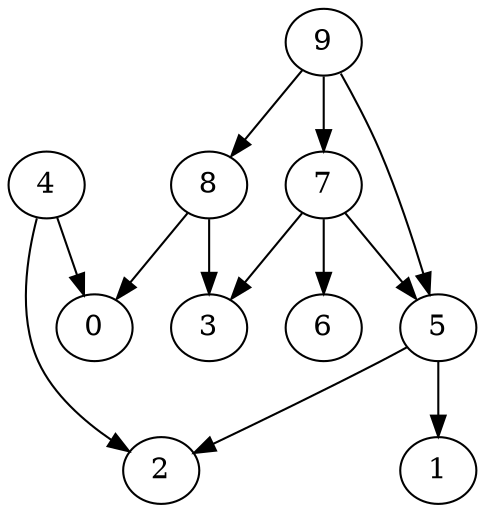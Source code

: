 digraph G {
  graph [splines=true overlap=false]
  node  [shape=ellipse, width=0.3, height=0.3]
  0 [label="0"];
  1 [label="1"];
  2 [label="2"];
  3 [label="3"];
  4 [label="4"];
  5 [label="5"];
  6 [label="6"];
  7 [label="7"];
  8 [label="8"];
  9 [label="9"];
  4 -> 0;
  4 -> 2;
  5 -> 1;
  5 -> 2;
  7 -> 3;
  7 -> 5;
  7 -> 6;
  8 -> 0;
  8 -> 3;
  9 -> 5;
  9 -> 7;
  9 -> 8;
}

